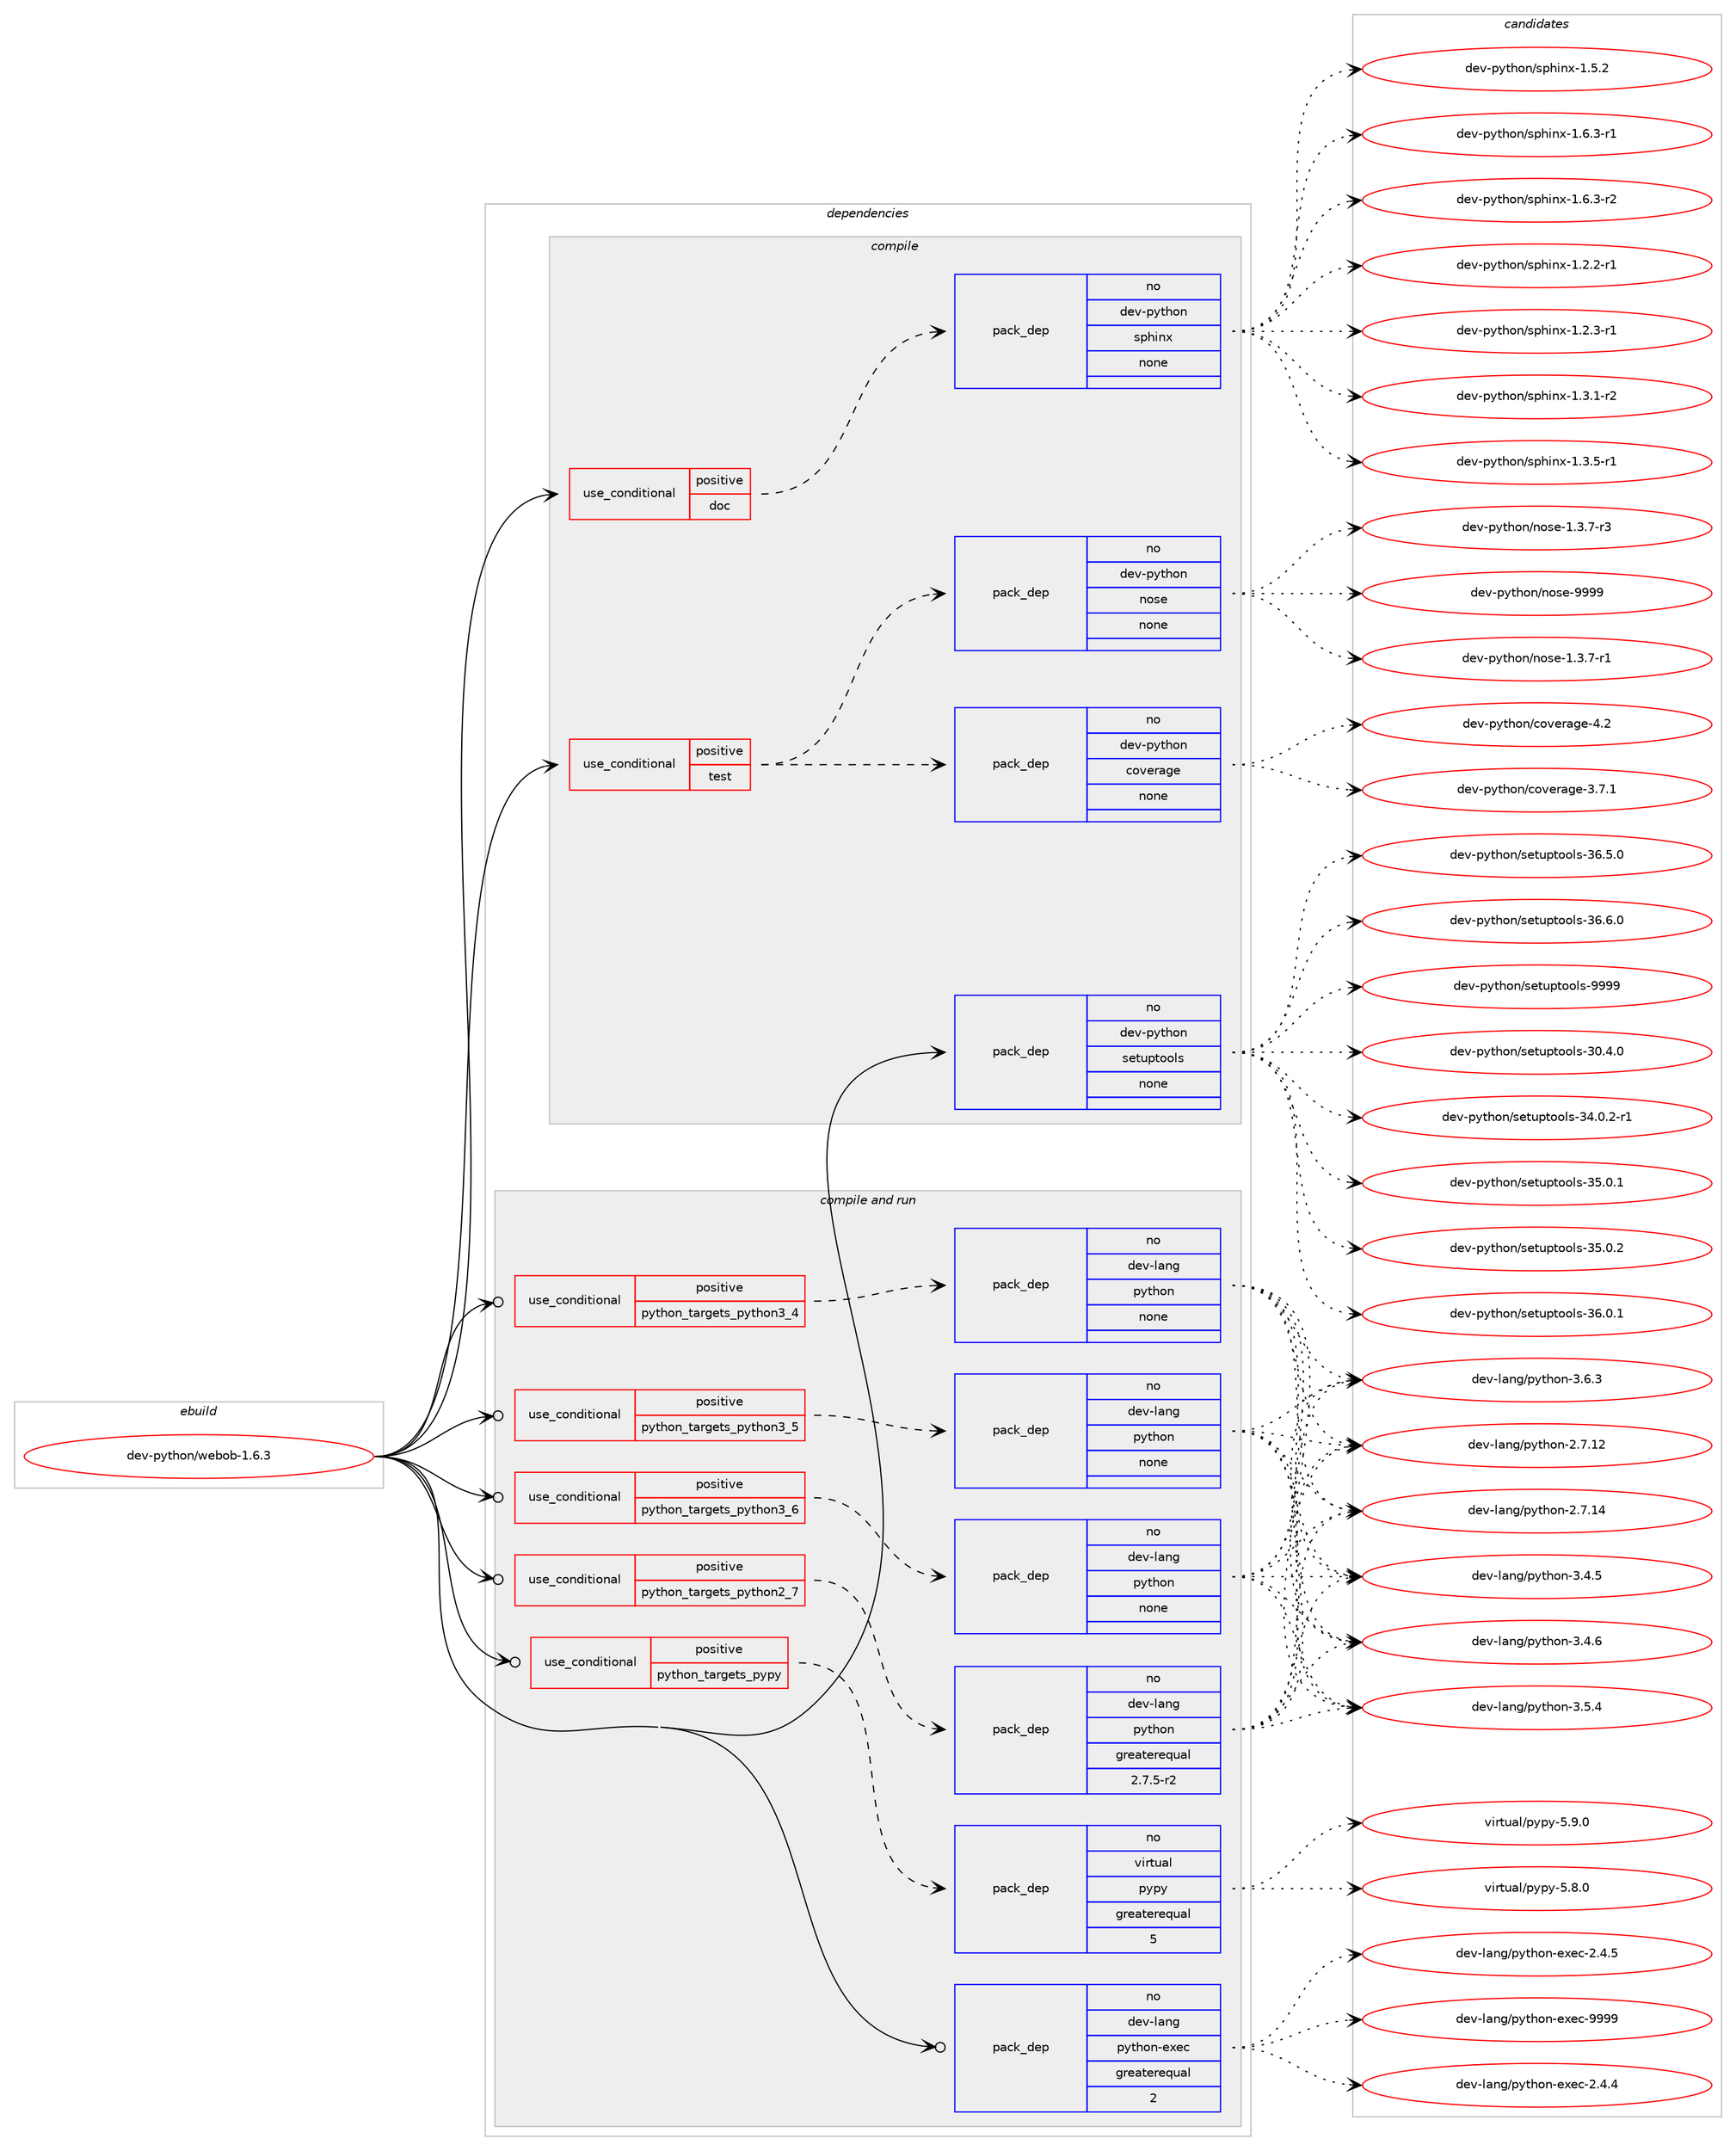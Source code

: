 digraph prolog {

# *************
# Graph options
# *************

newrank=true;
concentrate=true;
compound=true;
graph [rankdir=LR,fontname=Helvetica,fontsize=10,ranksep=1.5];#, ranksep=2.5, nodesep=0.2];
edge  [arrowhead=vee];
node  [fontname=Helvetica,fontsize=10];

# **********
# The ebuild
# **********

subgraph cluster_leftcol {
color=gray;
rank=same;
label=<<i>ebuild</i>>;
id [label="dev-python/webob-1.6.3", color=red, width=4, href="../dev-python/webob-1.6.3.svg"];
}

# ****************
# The dependencies
# ****************

subgraph cluster_midcol {
color=gray;
label=<<i>dependencies</i>>;
subgraph cluster_compile {
fillcolor="#eeeeee";
style=filled;
label=<<i>compile</i>>;
subgraph cond43656 {
dependency193536 [label=<<TABLE BORDER="0" CELLBORDER="1" CELLSPACING="0" CELLPADDING="4"><TR><TD ROWSPAN="3" CELLPADDING="10">use_conditional</TD></TR><TR><TD>positive</TD></TR><TR><TD>doc</TD></TR></TABLE>>, shape=none, color=red];
subgraph pack145918 {
dependency193537 [label=<<TABLE BORDER="0" CELLBORDER="1" CELLSPACING="0" CELLPADDING="4" WIDTH="220"><TR><TD ROWSPAN="6" CELLPADDING="30">pack_dep</TD></TR><TR><TD WIDTH="110">no</TD></TR><TR><TD>dev-python</TD></TR><TR><TD>sphinx</TD></TR><TR><TD>none</TD></TR><TR><TD></TD></TR></TABLE>>, shape=none, color=blue];
}
dependency193536:e -> dependency193537:w [weight=20,style="dashed",arrowhead="vee"];
}
id:e -> dependency193536:w [weight=20,style="solid",arrowhead="vee"];
subgraph cond43657 {
dependency193538 [label=<<TABLE BORDER="0" CELLBORDER="1" CELLSPACING="0" CELLPADDING="4"><TR><TD ROWSPAN="3" CELLPADDING="10">use_conditional</TD></TR><TR><TD>positive</TD></TR><TR><TD>test</TD></TR></TABLE>>, shape=none, color=red];
subgraph pack145919 {
dependency193539 [label=<<TABLE BORDER="0" CELLBORDER="1" CELLSPACING="0" CELLPADDING="4" WIDTH="220"><TR><TD ROWSPAN="6" CELLPADDING="30">pack_dep</TD></TR><TR><TD WIDTH="110">no</TD></TR><TR><TD>dev-python</TD></TR><TR><TD>nose</TD></TR><TR><TD>none</TD></TR><TR><TD></TD></TR></TABLE>>, shape=none, color=blue];
}
dependency193538:e -> dependency193539:w [weight=20,style="dashed",arrowhead="vee"];
subgraph pack145920 {
dependency193540 [label=<<TABLE BORDER="0" CELLBORDER="1" CELLSPACING="0" CELLPADDING="4" WIDTH="220"><TR><TD ROWSPAN="6" CELLPADDING="30">pack_dep</TD></TR><TR><TD WIDTH="110">no</TD></TR><TR><TD>dev-python</TD></TR><TR><TD>coverage</TD></TR><TR><TD>none</TD></TR><TR><TD></TD></TR></TABLE>>, shape=none, color=blue];
}
dependency193538:e -> dependency193540:w [weight=20,style="dashed",arrowhead="vee"];
}
id:e -> dependency193538:w [weight=20,style="solid",arrowhead="vee"];
subgraph pack145921 {
dependency193541 [label=<<TABLE BORDER="0" CELLBORDER="1" CELLSPACING="0" CELLPADDING="4" WIDTH="220"><TR><TD ROWSPAN="6" CELLPADDING="30">pack_dep</TD></TR><TR><TD WIDTH="110">no</TD></TR><TR><TD>dev-python</TD></TR><TR><TD>setuptools</TD></TR><TR><TD>none</TD></TR><TR><TD></TD></TR></TABLE>>, shape=none, color=blue];
}
id:e -> dependency193541:w [weight=20,style="solid",arrowhead="vee"];
}
subgraph cluster_compileandrun {
fillcolor="#eeeeee";
style=filled;
label=<<i>compile and run</i>>;
subgraph cond43658 {
dependency193542 [label=<<TABLE BORDER="0" CELLBORDER="1" CELLSPACING="0" CELLPADDING="4"><TR><TD ROWSPAN="3" CELLPADDING="10">use_conditional</TD></TR><TR><TD>positive</TD></TR><TR><TD>python_targets_pypy</TD></TR></TABLE>>, shape=none, color=red];
subgraph pack145922 {
dependency193543 [label=<<TABLE BORDER="0" CELLBORDER="1" CELLSPACING="0" CELLPADDING="4" WIDTH="220"><TR><TD ROWSPAN="6" CELLPADDING="30">pack_dep</TD></TR><TR><TD WIDTH="110">no</TD></TR><TR><TD>virtual</TD></TR><TR><TD>pypy</TD></TR><TR><TD>greaterequal</TD></TR><TR><TD>5</TD></TR></TABLE>>, shape=none, color=blue];
}
dependency193542:e -> dependency193543:w [weight=20,style="dashed",arrowhead="vee"];
}
id:e -> dependency193542:w [weight=20,style="solid",arrowhead="odotvee"];
subgraph cond43659 {
dependency193544 [label=<<TABLE BORDER="0" CELLBORDER="1" CELLSPACING="0" CELLPADDING="4"><TR><TD ROWSPAN="3" CELLPADDING="10">use_conditional</TD></TR><TR><TD>positive</TD></TR><TR><TD>python_targets_python2_7</TD></TR></TABLE>>, shape=none, color=red];
subgraph pack145923 {
dependency193545 [label=<<TABLE BORDER="0" CELLBORDER="1" CELLSPACING="0" CELLPADDING="4" WIDTH="220"><TR><TD ROWSPAN="6" CELLPADDING="30">pack_dep</TD></TR><TR><TD WIDTH="110">no</TD></TR><TR><TD>dev-lang</TD></TR><TR><TD>python</TD></TR><TR><TD>greaterequal</TD></TR><TR><TD>2.7.5-r2</TD></TR></TABLE>>, shape=none, color=blue];
}
dependency193544:e -> dependency193545:w [weight=20,style="dashed",arrowhead="vee"];
}
id:e -> dependency193544:w [weight=20,style="solid",arrowhead="odotvee"];
subgraph cond43660 {
dependency193546 [label=<<TABLE BORDER="0" CELLBORDER="1" CELLSPACING="0" CELLPADDING="4"><TR><TD ROWSPAN="3" CELLPADDING="10">use_conditional</TD></TR><TR><TD>positive</TD></TR><TR><TD>python_targets_python3_4</TD></TR></TABLE>>, shape=none, color=red];
subgraph pack145924 {
dependency193547 [label=<<TABLE BORDER="0" CELLBORDER="1" CELLSPACING="0" CELLPADDING="4" WIDTH="220"><TR><TD ROWSPAN="6" CELLPADDING="30">pack_dep</TD></TR><TR><TD WIDTH="110">no</TD></TR><TR><TD>dev-lang</TD></TR><TR><TD>python</TD></TR><TR><TD>none</TD></TR><TR><TD></TD></TR></TABLE>>, shape=none, color=blue];
}
dependency193546:e -> dependency193547:w [weight=20,style="dashed",arrowhead="vee"];
}
id:e -> dependency193546:w [weight=20,style="solid",arrowhead="odotvee"];
subgraph cond43661 {
dependency193548 [label=<<TABLE BORDER="0" CELLBORDER="1" CELLSPACING="0" CELLPADDING="4"><TR><TD ROWSPAN="3" CELLPADDING="10">use_conditional</TD></TR><TR><TD>positive</TD></TR><TR><TD>python_targets_python3_5</TD></TR></TABLE>>, shape=none, color=red];
subgraph pack145925 {
dependency193549 [label=<<TABLE BORDER="0" CELLBORDER="1" CELLSPACING="0" CELLPADDING="4" WIDTH="220"><TR><TD ROWSPAN="6" CELLPADDING="30">pack_dep</TD></TR><TR><TD WIDTH="110">no</TD></TR><TR><TD>dev-lang</TD></TR><TR><TD>python</TD></TR><TR><TD>none</TD></TR><TR><TD></TD></TR></TABLE>>, shape=none, color=blue];
}
dependency193548:e -> dependency193549:w [weight=20,style="dashed",arrowhead="vee"];
}
id:e -> dependency193548:w [weight=20,style="solid",arrowhead="odotvee"];
subgraph cond43662 {
dependency193550 [label=<<TABLE BORDER="0" CELLBORDER="1" CELLSPACING="0" CELLPADDING="4"><TR><TD ROWSPAN="3" CELLPADDING="10">use_conditional</TD></TR><TR><TD>positive</TD></TR><TR><TD>python_targets_python3_6</TD></TR></TABLE>>, shape=none, color=red];
subgraph pack145926 {
dependency193551 [label=<<TABLE BORDER="0" CELLBORDER="1" CELLSPACING="0" CELLPADDING="4" WIDTH="220"><TR><TD ROWSPAN="6" CELLPADDING="30">pack_dep</TD></TR><TR><TD WIDTH="110">no</TD></TR><TR><TD>dev-lang</TD></TR><TR><TD>python</TD></TR><TR><TD>none</TD></TR><TR><TD></TD></TR></TABLE>>, shape=none, color=blue];
}
dependency193550:e -> dependency193551:w [weight=20,style="dashed",arrowhead="vee"];
}
id:e -> dependency193550:w [weight=20,style="solid",arrowhead="odotvee"];
subgraph pack145927 {
dependency193552 [label=<<TABLE BORDER="0" CELLBORDER="1" CELLSPACING="0" CELLPADDING="4" WIDTH="220"><TR><TD ROWSPAN="6" CELLPADDING="30">pack_dep</TD></TR><TR><TD WIDTH="110">no</TD></TR><TR><TD>dev-lang</TD></TR><TR><TD>python-exec</TD></TR><TR><TD>greaterequal</TD></TR><TR><TD>2</TD></TR></TABLE>>, shape=none, color=blue];
}
id:e -> dependency193552:w [weight=20,style="solid",arrowhead="odotvee"];
}
subgraph cluster_run {
fillcolor="#eeeeee";
style=filled;
label=<<i>run</i>>;
}
}

# **************
# The candidates
# **************

subgraph cluster_choices {
rank=same;
color=gray;
label=<<i>candidates</i>>;

subgraph choice145918 {
color=black;
nodesep=1;
choice10010111845112121116104111110471151121041051101204549465046504511449 [label="dev-python/sphinx-1.2.2-r1", color=red, width=4,href="../dev-python/sphinx-1.2.2-r1.svg"];
choice10010111845112121116104111110471151121041051101204549465046514511449 [label="dev-python/sphinx-1.2.3-r1", color=red, width=4,href="../dev-python/sphinx-1.2.3-r1.svg"];
choice10010111845112121116104111110471151121041051101204549465146494511450 [label="dev-python/sphinx-1.3.1-r2", color=red, width=4,href="../dev-python/sphinx-1.3.1-r2.svg"];
choice10010111845112121116104111110471151121041051101204549465146534511449 [label="dev-python/sphinx-1.3.5-r1", color=red, width=4,href="../dev-python/sphinx-1.3.5-r1.svg"];
choice1001011184511212111610411111047115112104105110120454946534650 [label="dev-python/sphinx-1.5.2", color=red, width=4,href="../dev-python/sphinx-1.5.2.svg"];
choice10010111845112121116104111110471151121041051101204549465446514511449 [label="dev-python/sphinx-1.6.3-r1", color=red, width=4,href="../dev-python/sphinx-1.6.3-r1.svg"];
choice10010111845112121116104111110471151121041051101204549465446514511450 [label="dev-python/sphinx-1.6.3-r2", color=red, width=4,href="../dev-python/sphinx-1.6.3-r2.svg"];
dependency193537:e -> choice10010111845112121116104111110471151121041051101204549465046504511449:w [style=dotted,weight="100"];
dependency193537:e -> choice10010111845112121116104111110471151121041051101204549465046514511449:w [style=dotted,weight="100"];
dependency193537:e -> choice10010111845112121116104111110471151121041051101204549465146494511450:w [style=dotted,weight="100"];
dependency193537:e -> choice10010111845112121116104111110471151121041051101204549465146534511449:w [style=dotted,weight="100"];
dependency193537:e -> choice1001011184511212111610411111047115112104105110120454946534650:w [style=dotted,weight="100"];
dependency193537:e -> choice10010111845112121116104111110471151121041051101204549465446514511449:w [style=dotted,weight="100"];
dependency193537:e -> choice10010111845112121116104111110471151121041051101204549465446514511450:w [style=dotted,weight="100"];
}
subgraph choice145919 {
color=black;
nodesep=1;
choice10010111845112121116104111110471101111151014549465146554511449 [label="dev-python/nose-1.3.7-r1", color=red, width=4,href="../dev-python/nose-1.3.7-r1.svg"];
choice10010111845112121116104111110471101111151014549465146554511451 [label="dev-python/nose-1.3.7-r3", color=red, width=4,href="../dev-python/nose-1.3.7-r3.svg"];
choice10010111845112121116104111110471101111151014557575757 [label="dev-python/nose-9999", color=red, width=4,href="../dev-python/nose-9999.svg"];
dependency193539:e -> choice10010111845112121116104111110471101111151014549465146554511449:w [style=dotted,weight="100"];
dependency193539:e -> choice10010111845112121116104111110471101111151014549465146554511451:w [style=dotted,weight="100"];
dependency193539:e -> choice10010111845112121116104111110471101111151014557575757:w [style=dotted,weight="100"];
}
subgraph choice145920 {
color=black;
nodesep=1;
choice10010111845112121116104111110479911111810111497103101455146554649 [label="dev-python/coverage-3.7.1", color=red, width=4,href="../dev-python/coverage-3.7.1.svg"];
choice1001011184511212111610411111047991111181011149710310145524650 [label="dev-python/coverage-4.2", color=red, width=4,href="../dev-python/coverage-4.2.svg"];
dependency193540:e -> choice10010111845112121116104111110479911111810111497103101455146554649:w [style=dotted,weight="100"];
dependency193540:e -> choice1001011184511212111610411111047991111181011149710310145524650:w [style=dotted,weight="100"];
}
subgraph choice145921 {
color=black;
nodesep=1;
choice100101118451121211161041111104711510111611711211611111110811545514846524648 [label="dev-python/setuptools-30.4.0", color=red, width=4,href="../dev-python/setuptools-30.4.0.svg"];
choice1001011184511212111610411111047115101116117112116111111108115455152464846504511449 [label="dev-python/setuptools-34.0.2-r1", color=red, width=4,href="../dev-python/setuptools-34.0.2-r1.svg"];
choice100101118451121211161041111104711510111611711211611111110811545515346484649 [label="dev-python/setuptools-35.0.1", color=red, width=4,href="../dev-python/setuptools-35.0.1.svg"];
choice100101118451121211161041111104711510111611711211611111110811545515346484650 [label="dev-python/setuptools-35.0.2", color=red, width=4,href="../dev-python/setuptools-35.0.2.svg"];
choice100101118451121211161041111104711510111611711211611111110811545515446484649 [label="dev-python/setuptools-36.0.1", color=red, width=4,href="../dev-python/setuptools-36.0.1.svg"];
choice100101118451121211161041111104711510111611711211611111110811545515446534648 [label="dev-python/setuptools-36.5.0", color=red, width=4,href="../dev-python/setuptools-36.5.0.svg"];
choice100101118451121211161041111104711510111611711211611111110811545515446544648 [label="dev-python/setuptools-36.6.0", color=red, width=4,href="../dev-python/setuptools-36.6.0.svg"];
choice10010111845112121116104111110471151011161171121161111111081154557575757 [label="dev-python/setuptools-9999", color=red, width=4,href="../dev-python/setuptools-9999.svg"];
dependency193541:e -> choice100101118451121211161041111104711510111611711211611111110811545514846524648:w [style=dotted,weight="100"];
dependency193541:e -> choice1001011184511212111610411111047115101116117112116111111108115455152464846504511449:w [style=dotted,weight="100"];
dependency193541:e -> choice100101118451121211161041111104711510111611711211611111110811545515346484649:w [style=dotted,weight="100"];
dependency193541:e -> choice100101118451121211161041111104711510111611711211611111110811545515346484650:w [style=dotted,weight="100"];
dependency193541:e -> choice100101118451121211161041111104711510111611711211611111110811545515446484649:w [style=dotted,weight="100"];
dependency193541:e -> choice100101118451121211161041111104711510111611711211611111110811545515446534648:w [style=dotted,weight="100"];
dependency193541:e -> choice100101118451121211161041111104711510111611711211611111110811545515446544648:w [style=dotted,weight="100"];
dependency193541:e -> choice10010111845112121116104111110471151011161171121161111111081154557575757:w [style=dotted,weight="100"];
}
subgraph choice145922 {
color=black;
nodesep=1;
choice1181051141161179710847112121112121455346564648 [label="virtual/pypy-5.8.0", color=red, width=4,href="../virtual/pypy-5.8.0.svg"];
choice1181051141161179710847112121112121455346574648 [label="virtual/pypy-5.9.0", color=red, width=4,href="../virtual/pypy-5.9.0.svg"];
dependency193543:e -> choice1181051141161179710847112121112121455346564648:w [style=dotted,weight="100"];
dependency193543:e -> choice1181051141161179710847112121112121455346574648:w [style=dotted,weight="100"];
}
subgraph choice145923 {
color=black;
nodesep=1;
choice10010111845108971101034711212111610411111045504655464950 [label="dev-lang/python-2.7.12", color=red, width=4,href="../dev-lang/python-2.7.12.svg"];
choice10010111845108971101034711212111610411111045504655464952 [label="dev-lang/python-2.7.14", color=red, width=4,href="../dev-lang/python-2.7.14.svg"];
choice100101118451089711010347112121116104111110455146524653 [label="dev-lang/python-3.4.5", color=red, width=4,href="../dev-lang/python-3.4.5.svg"];
choice100101118451089711010347112121116104111110455146524654 [label="dev-lang/python-3.4.6", color=red, width=4,href="../dev-lang/python-3.4.6.svg"];
choice100101118451089711010347112121116104111110455146534652 [label="dev-lang/python-3.5.4", color=red, width=4,href="../dev-lang/python-3.5.4.svg"];
choice100101118451089711010347112121116104111110455146544651 [label="dev-lang/python-3.6.3", color=red, width=4,href="../dev-lang/python-3.6.3.svg"];
dependency193545:e -> choice10010111845108971101034711212111610411111045504655464950:w [style=dotted,weight="100"];
dependency193545:e -> choice10010111845108971101034711212111610411111045504655464952:w [style=dotted,weight="100"];
dependency193545:e -> choice100101118451089711010347112121116104111110455146524653:w [style=dotted,weight="100"];
dependency193545:e -> choice100101118451089711010347112121116104111110455146524654:w [style=dotted,weight="100"];
dependency193545:e -> choice100101118451089711010347112121116104111110455146534652:w [style=dotted,weight="100"];
dependency193545:e -> choice100101118451089711010347112121116104111110455146544651:w [style=dotted,weight="100"];
}
subgraph choice145924 {
color=black;
nodesep=1;
choice10010111845108971101034711212111610411111045504655464950 [label="dev-lang/python-2.7.12", color=red, width=4,href="../dev-lang/python-2.7.12.svg"];
choice10010111845108971101034711212111610411111045504655464952 [label="dev-lang/python-2.7.14", color=red, width=4,href="../dev-lang/python-2.7.14.svg"];
choice100101118451089711010347112121116104111110455146524653 [label="dev-lang/python-3.4.5", color=red, width=4,href="../dev-lang/python-3.4.5.svg"];
choice100101118451089711010347112121116104111110455146524654 [label="dev-lang/python-3.4.6", color=red, width=4,href="../dev-lang/python-3.4.6.svg"];
choice100101118451089711010347112121116104111110455146534652 [label="dev-lang/python-3.5.4", color=red, width=4,href="../dev-lang/python-3.5.4.svg"];
choice100101118451089711010347112121116104111110455146544651 [label="dev-lang/python-3.6.3", color=red, width=4,href="../dev-lang/python-3.6.3.svg"];
dependency193547:e -> choice10010111845108971101034711212111610411111045504655464950:w [style=dotted,weight="100"];
dependency193547:e -> choice10010111845108971101034711212111610411111045504655464952:w [style=dotted,weight="100"];
dependency193547:e -> choice100101118451089711010347112121116104111110455146524653:w [style=dotted,weight="100"];
dependency193547:e -> choice100101118451089711010347112121116104111110455146524654:w [style=dotted,weight="100"];
dependency193547:e -> choice100101118451089711010347112121116104111110455146534652:w [style=dotted,weight="100"];
dependency193547:e -> choice100101118451089711010347112121116104111110455146544651:w [style=dotted,weight="100"];
}
subgraph choice145925 {
color=black;
nodesep=1;
choice10010111845108971101034711212111610411111045504655464950 [label="dev-lang/python-2.7.12", color=red, width=4,href="../dev-lang/python-2.7.12.svg"];
choice10010111845108971101034711212111610411111045504655464952 [label="dev-lang/python-2.7.14", color=red, width=4,href="../dev-lang/python-2.7.14.svg"];
choice100101118451089711010347112121116104111110455146524653 [label="dev-lang/python-3.4.5", color=red, width=4,href="../dev-lang/python-3.4.5.svg"];
choice100101118451089711010347112121116104111110455146524654 [label="dev-lang/python-3.4.6", color=red, width=4,href="../dev-lang/python-3.4.6.svg"];
choice100101118451089711010347112121116104111110455146534652 [label="dev-lang/python-3.5.4", color=red, width=4,href="../dev-lang/python-3.5.4.svg"];
choice100101118451089711010347112121116104111110455146544651 [label="dev-lang/python-3.6.3", color=red, width=4,href="../dev-lang/python-3.6.3.svg"];
dependency193549:e -> choice10010111845108971101034711212111610411111045504655464950:w [style=dotted,weight="100"];
dependency193549:e -> choice10010111845108971101034711212111610411111045504655464952:w [style=dotted,weight="100"];
dependency193549:e -> choice100101118451089711010347112121116104111110455146524653:w [style=dotted,weight="100"];
dependency193549:e -> choice100101118451089711010347112121116104111110455146524654:w [style=dotted,weight="100"];
dependency193549:e -> choice100101118451089711010347112121116104111110455146534652:w [style=dotted,weight="100"];
dependency193549:e -> choice100101118451089711010347112121116104111110455146544651:w [style=dotted,weight="100"];
}
subgraph choice145926 {
color=black;
nodesep=1;
choice10010111845108971101034711212111610411111045504655464950 [label="dev-lang/python-2.7.12", color=red, width=4,href="../dev-lang/python-2.7.12.svg"];
choice10010111845108971101034711212111610411111045504655464952 [label="dev-lang/python-2.7.14", color=red, width=4,href="../dev-lang/python-2.7.14.svg"];
choice100101118451089711010347112121116104111110455146524653 [label="dev-lang/python-3.4.5", color=red, width=4,href="../dev-lang/python-3.4.5.svg"];
choice100101118451089711010347112121116104111110455146524654 [label="dev-lang/python-3.4.6", color=red, width=4,href="../dev-lang/python-3.4.6.svg"];
choice100101118451089711010347112121116104111110455146534652 [label="dev-lang/python-3.5.4", color=red, width=4,href="../dev-lang/python-3.5.4.svg"];
choice100101118451089711010347112121116104111110455146544651 [label="dev-lang/python-3.6.3", color=red, width=4,href="../dev-lang/python-3.6.3.svg"];
dependency193551:e -> choice10010111845108971101034711212111610411111045504655464950:w [style=dotted,weight="100"];
dependency193551:e -> choice10010111845108971101034711212111610411111045504655464952:w [style=dotted,weight="100"];
dependency193551:e -> choice100101118451089711010347112121116104111110455146524653:w [style=dotted,weight="100"];
dependency193551:e -> choice100101118451089711010347112121116104111110455146524654:w [style=dotted,weight="100"];
dependency193551:e -> choice100101118451089711010347112121116104111110455146534652:w [style=dotted,weight="100"];
dependency193551:e -> choice100101118451089711010347112121116104111110455146544651:w [style=dotted,weight="100"];
}
subgraph choice145927 {
color=black;
nodesep=1;
choice1001011184510897110103471121211161041111104510112010199455046524652 [label="dev-lang/python-exec-2.4.4", color=red, width=4,href="../dev-lang/python-exec-2.4.4.svg"];
choice1001011184510897110103471121211161041111104510112010199455046524653 [label="dev-lang/python-exec-2.4.5", color=red, width=4,href="../dev-lang/python-exec-2.4.5.svg"];
choice10010111845108971101034711212111610411111045101120101994557575757 [label="dev-lang/python-exec-9999", color=red, width=4,href="../dev-lang/python-exec-9999.svg"];
dependency193552:e -> choice1001011184510897110103471121211161041111104510112010199455046524652:w [style=dotted,weight="100"];
dependency193552:e -> choice1001011184510897110103471121211161041111104510112010199455046524653:w [style=dotted,weight="100"];
dependency193552:e -> choice10010111845108971101034711212111610411111045101120101994557575757:w [style=dotted,weight="100"];
}
}

}
